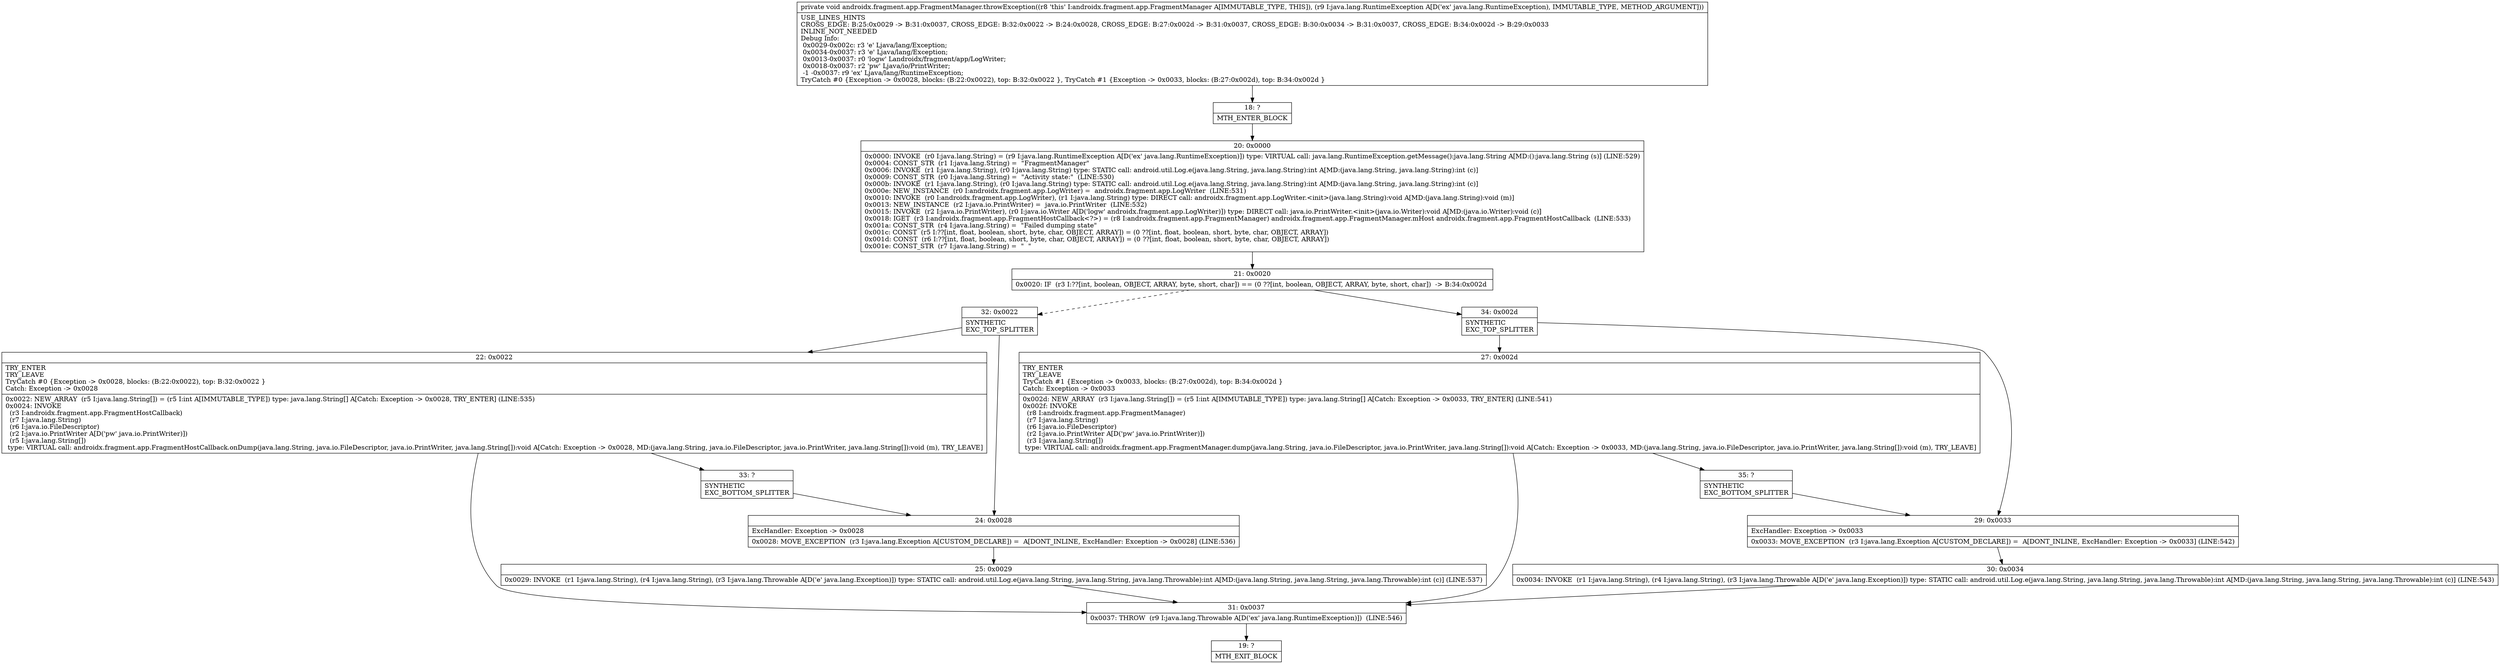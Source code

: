 digraph "CFG forandroidx.fragment.app.FragmentManager.throwException(Ljava\/lang\/RuntimeException;)V" {
Node_18 [shape=record,label="{18\:\ ?|MTH_ENTER_BLOCK\l}"];
Node_20 [shape=record,label="{20\:\ 0x0000|0x0000: INVOKE  (r0 I:java.lang.String) = (r9 I:java.lang.RuntimeException A[D('ex' java.lang.RuntimeException)]) type: VIRTUAL call: java.lang.RuntimeException.getMessage():java.lang.String A[MD:():java.lang.String (s)] (LINE:529)\l0x0004: CONST_STR  (r1 I:java.lang.String) =  \"FragmentManager\" \l0x0006: INVOKE  (r1 I:java.lang.String), (r0 I:java.lang.String) type: STATIC call: android.util.Log.e(java.lang.String, java.lang.String):int A[MD:(java.lang.String, java.lang.String):int (c)]\l0x0009: CONST_STR  (r0 I:java.lang.String) =  \"Activity state:\"  (LINE:530)\l0x000b: INVOKE  (r1 I:java.lang.String), (r0 I:java.lang.String) type: STATIC call: android.util.Log.e(java.lang.String, java.lang.String):int A[MD:(java.lang.String, java.lang.String):int (c)]\l0x000e: NEW_INSTANCE  (r0 I:androidx.fragment.app.LogWriter) =  androidx.fragment.app.LogWriter  (LINE:531)\l0x0010: INVOKE  (r0 I:androidx.fragment.app.LogWriter), (r1 I:java.lang.String) type: DIRECT call: androidx.fragment.app.LogWriter.\<init\>(java.lang.String):void A[MD:(java.lang.String):void (m)]\l0x0013: NEW_INSTANCE  (r2 I:java.io.PrintWriter) =  java.io.PrintWriter  (LINE:532)\l0x0015: INVOKE  (r2 I:java.io.PrintWriter), (r0 I:java.io.Writer A[D('logw' androidx.fragment.app.LogWriter)]) type: DIRECT call: java.io.PrintWriter.\<init\>(java.io.Writer):void A[MD:(java.io.Writer):void (c)]\l0x0018: IGET  (r3 I:androidx.fragment.app.FragmentHostCallback\<?\>) = (r8 I:androidx.fragment.app.FragmentManager) androidx.fragment.app.FragmentManager.mHost androidx.fragment.app.FragmentHostCallback  (LINE:533)\l0x001a: CONST_STR  (r4 I:java.lang.String) =  \"Failed dumping state\" \l0x001c: CONST  (r5 I:??[int, float, boolean, short, byte, char, OBJECT, ARRAY]) = (0 ??[int, float, boolean, short, byte, char, OBJECT, ARRAY]) \l0x001d: CONST  (r6 I:??[int, float, boolean, short, byte, char, OBJECT, ARRAY]) = (0 ??[int, float, boolean, short, byte, char, OBJECT, ARRAY]) \l0x001e: CONST_STR  (r7 I:java.lang.String) =  \"  \" \l}"];
Node_21 [shape=record,label="{21\:\ 0x0020|0x0020: IF  (r3 I:??[int, boolean, OBJECT, ARRAY, byte, short, char]) == (0 ??[int, boolean, OBJECT, ARRAY, byte, short, char])  \-\> B:34:0x002d \l}"];
Node_32 [shape=record,label="{32\:\ 0x0022|SYNTHETIC\lEXC_TOP_SPLITTER\l}"];
Node_22 [shape=record,label="{22\:\ 0x0022|TRY_ENTER\lTRY_LEAVE\lTryCatch #0 \{Exception \-\> 0x0028, blocks: (B:22:0x0022), top: B:32:0x0022 \}\lCatch: Exception \-\> 0x0028\l|0x0022: NEW_ARRAY  (r5 I:java.lang.String[]) = (r5 I:int A[IMMUTABLE_TYPE]) type: java.lang.String[] A[Catch: Exception \-\> 0x0028, TRY_ENTER] (LINE:535)\l0x0024: INVOKE  \l  (r3 I:androidx.fragment.app.FragmentHostCallback)\l  (r7 I:java.lang.String)\l  (r6 I:java.io.FileDescriptor)\l  (r2 I:java.io.PrintWriter A[D('pw' java.io.PrintWriter)])\l  (r5 I:java.lang.String[])\l type: VIRTUAL call: androidx.fragment.app.FragmentHostCallback.onDump(java.lang.String, java.io.FileDescriptor, java.io.PrintWriter, java.lang.String[]):void A[Catch: Exception \-\> 0x0028, MD:(java.lang.String, java.io.FileDescriptor, java.io.PrintWriter, java.lang.String[]):void (m), TRY_LEAVE]\l}"];
Node_31 [shape=record,label="{31\:\ 0x0037|0x0037: THROW  (r9 I:java.lang.Throwable A[D('ex' java.lang.RuntimeException)])  (LINE:546)\l}"];
Node_19 [shape=record,label="{19\:\ ?|MTH_EXIT_BLOCK\l}"];
Node_33 [shape=record,label="{33\:\ ?|SYNTHETIC\lEXC_BOTTOM_SPLITTER\l}"];
Node_24 [shape=record,label="{24\:\ 0x0028|ExcHandler: Exception \-\> 0x0028\l|0x0028: MOVE_EXCEPTION  (r3 I:java.lang.Exception A[CUSTOM_DECLARE]) =  A[DONT_INLINE, ExcHandler: Exception \-\> 0x0028] (LINE:536)\l}"];
Node_25 [shape=record,label="{25\:\ 0x0029|0x0029: INVOKE  (r1 I:java.lang.String), (r4 I:java.lang.String), (r3 I:java.lang.Throwable A[D('e' java.lang.Exception)]) type: STATIC call: android.util.Log.e(java.lang.String, java.lang.String, java.lang.Throwable):int A[MD:(java.lang.String, java.lang.String, java.lang.Throwable):int (c)] (LINE:537)\l}"];
Node_34 [shape=record,label="{34\:\ 0x002d|SYNTHETIC\lEXC_TOP_SPLITTER\l}"];
Node_27 [shape=record,label="{27\:\ 0x002d|TRY_ENTER\lTRY_LEAVE\lTryCatch #1 \{Exception \-\> 0x0033, blocks: (B:27:0x002d), top: B:34:0x002d \}\lCatch: Exception \-\> 0x0033\l|0x002d: NEW_ARRAY  (r3 I:java.lang.String[]) = (r5 I:int A[IMMUTABLE_TYPE]) type: java.lang.String[] A[Catch: Exception \-\> 0x0033, TRY_ENTER] (LINE:541)\l0x002f: INVOKE  \l  (r8 I:androidx.fragment.app.FragmentManager)\l  (r7 I:java.lang.String)\l  (r6 I:java.io.FileDescriptor)\l  (r2 I:java.io.PrintWriter A[D('pw' java.io.PrintWriter)])\l  (r3 I:java.lang.String[])\l type: VIRTUAL call: androidx.fragment.app.FragmentManager.dump(java.lang.String, java.io.FileDescriptor, java.io.PrintWriter, java.lang.String[]):void A[Catch: Exception \-\> 0x0033, MD:(java.lang.String, java.io.FileDescriptor, java.io.PrintWriter, java.lang.String[]):void (m), TRY_LEAVE]\l}"];
Node_35 [shape=record,label="{35\:\ ?|SYNTHETIC\lEXC_BOTTOM_SPLITTER\l}"];
Node_29 [shape=record,label="{29\:\ 0x0033|ExcHandler: Exception \-\> 0x0033\l|0x0033: MOVE_EXCEPTION  (r3 I:java.lang.Exception A[CUSTOM_DECLARE]) =  A[DONT_INLINE, ExcHandler: Exception \-\> 0x0033] (LINE:542)\l}"];
Node_30 [shape=record,label="{30\:\ 0x0034|0x0034: INVOKE  (r1 I:java.lang.String), (r4 I:java.lang.String), (r3 I:java.lang.Throwable A[D('e' java.lang.Exception)]) type: STATIC call: android.util.Log.e(java.lang.String, java.lang.String, java.lang.Throwable):int A[MD:(java.lang.String, java.lang.String, java.lang.Throwable):int (c)] (LINE:543)\l}"];
MethodNode[shape=record,label="{private void androidx.fragment.app.FragmentManager.throwException((r8 'this' I:androidx.fragment.app.FragmentManager A[IMMUTABLE_TYPE, THIS]), (r9 I:java.lang.RuntimeException A[D('ex' java.lang.RuntimeException), IMMUTABLE_TYPE, METHOD_ARGUMENT]))  | USE_LINES_HINTS\lCROSS_EDGE: B:25:0x0029 \-\> B:31:0x0037, CROSS_EDGE: B:32:0x0022 \-\> B:24:0x0028, CROSS_EDGE: B:27:0x002d \-\> B:31:0x0037, CROSS_EDGE: B:30:0x0034 \-\> B:31:0x0037, CROSS_EDGE: B:34:0x002d \-\> B:29:0x0033\lINLINE_NOT_NEEDED\lDebug Info:\l  0x0029\-0x002c: r3 'e' Ljava\/lang\/Exception;\l  0x0034\-0x0037: r3 'e' Ljava\/lang\/Exception;\l  0x0013\-0x0037: r0 'logw' Landroidx\/fragment\/app\/LogWriter;\l  0x0018\-0x0037: r2 'pw' Ljava\/io\/PrintWriter;\l  \-1 \-0x0037: r9 'ex' Ljava\/lang\/RuntimeException;\lTryCatch #0 \{Exception \-\> 0x0028, blocks: (B:22:0x0022), top: B:32:0x0022 \}, TryCatch #1 \{Exception \-\> 0x0033, blocks: (B:27:0x002d), top: B:34:0x002d \}\l}"];
MethodNode -> Node_18;Node_18 -> Node_20;
Node_20 -> Node_21;
Node_21 -> Node_32[style=dashed];
Node_21 -> Node_34;
Node_32 -> Node_22;
Node_32 -> Node_24;
Node_22 -> Node_31;
Node_22 -> Node_33;
Node_31 -> Node_19;
Node_33 -> Node_24;
Node_24 -> Node_25;
Node_25 -> Node_31;
Node_34 -> Node_27;
Node_34 -> Node_29;
Node_27 -> Node_31;
Node_27 -> Node_35;
Node_35 -> Node_29;
Node_29 -> Node_30;
Node_30 -> Node_31;
}

